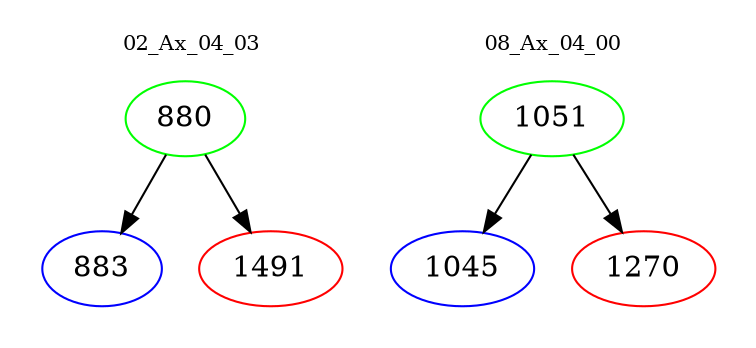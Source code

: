 digraph{
subgraph cluster_0 {
color = white
label = "02_Ax_04_03";
fontsize=10;
T0_880 [label="880", color="green"]
T0_880 -> T0_883 [color="black"]
T0_883 [label="883", color="blue"]
T0_880 -> T0_1491 [color="black"]
T0_1491 [label="1491", color="red"]
}
subgraph cluster_1 {
color = white
label = "08_Ax_04_00";
fontsize=10;
T1_1051 [label="1051", color="green"]
T1_1051 -> T1_1045 [color="black"]
T1_1045 [label="1045", color="blue"]
T1_1051 -> T1_1270 [color="black"]
T1_1270 [label="1270", color="red"]
}
}
